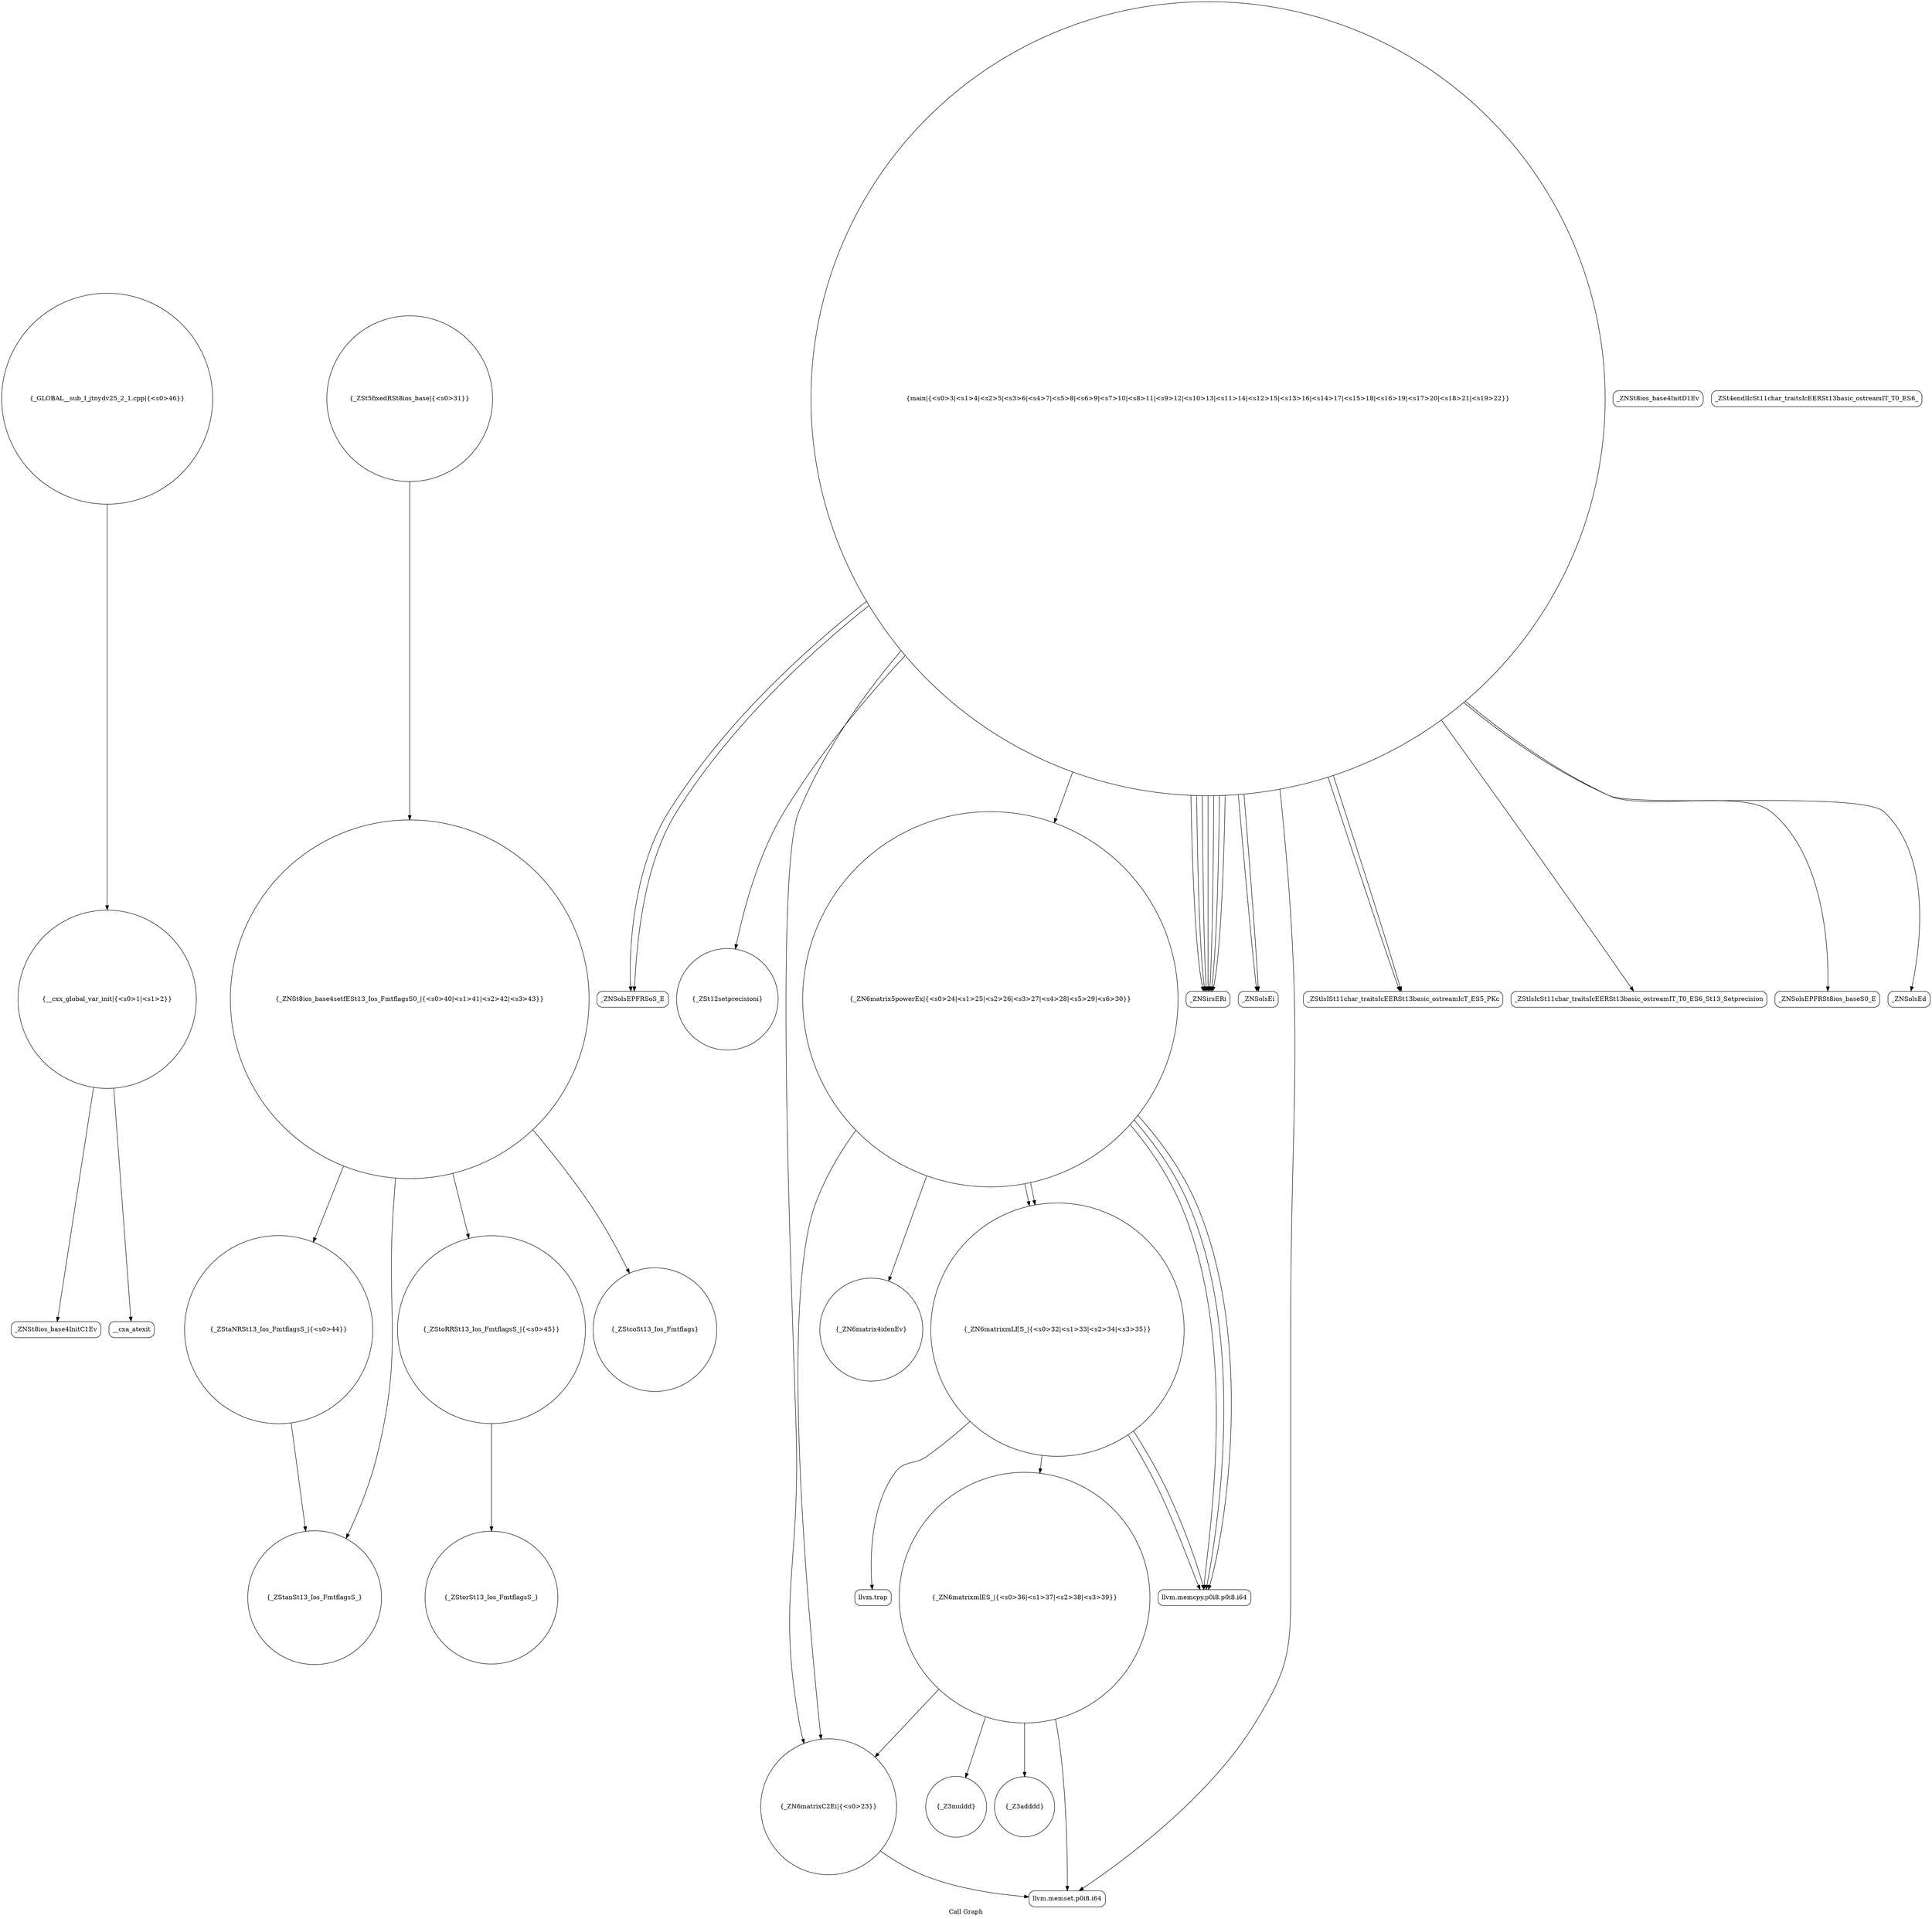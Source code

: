 digraph "Call Graph" {
	label="Call Graph";

	Node0x561514bf2670 [shape=record,shape=circle,label="{__cxx_global_var_init|{<s0>1|<s1>2}}"];
	Node0x561514bf2670:s0 -> Node0x561514bf2b00[color=black];
	Node0x561514bf2670:s1 -> Node0x561514bf2c00[color=black];
	Node0x561514bf3780 [shape=record,shape=circle,label="{_ZStaNRSt13_Ios_FmtflagsS_|{<s0>44}}"];
	Node0x561514bf3780:s0 -> Node0x561514bf3900[color=black];
	Node0x561514bf2e00 [shape=record,shape=Mrecord,label="{_ZNSolsEPFRSoS_E}"];
	Node0x561514bf3180 [shape=record,shape=circle,label="{_ZSt12setprecisioni}"];
	Node0x561514bf3500 [shape=record,shape=circle,label="{_ZN6matrixmlES_|{<s0>36|<s1>37|<s2>38|<s3>39}}"];
	Node0x561514bf3500:s0 -> Node0x561514bf2f80[color=black];
	Node0x561514bf3500:s1 -> Node0x561514bf2f00[color=black];
	Node0x561514bf3500:s2 -> Node0x561514bf3680[color=black];
	Node0x561514bf3500:s3 -> Node0x561514bf3600[color=black];
	Node0x561514bf2b80 [shape=record,shape=Mrecord,label="{_ZNSt8ios_base4InitD1Ev}"];
	Node0x561514bf3880 [shape=record,shape=circle,label="{_ZStoRRSt13_Ios_FmtflagsS_|{<s0>45}}"];
	Node0x561514bf3880:s0 -> Node0x561514bf3980[color=black];
	Node0x561514bf2f00 [shape=record,shape=Mrecord,label="{llvm.memset.p0i8.i64}"];
	Node0x561514bf3280 [shape=record,shape=circle,label="{_ZSt5fixedRSt8ios_base|{<s0>31}}"];
	Node0x561514bf3280:s0 -> Node0x561514bf3700[color=black];
	Node0x561514bf3600 [shape=record,shape=circle,label="{_Z3adddd}"];
	Node0x561514bf2c80 [shape=record,shape=circle,label="{main|{<s0>3|<s1>4|<s2>5|<s3>6|<s4>7|<s5>8|<s6>9|<s7>10|<s8>11|<s9>12|<s10>13|<s11>14|<s12>15|<s13>16|<s14>17|<s15>18|<s16>19|<s17>20|<s18>21|<s19>22}}"];
	Node0x561514bf2c80:s0 -> Node0x561514bf2d00[color=black];
	Node0x561514bf2c80:s1 -> Node0x561514bf2d80[color=black];
	Node0x561514bf2c80:s2 -> Node0x561514bf2e00[color=black];
	Node0x561514bf2c80:s3 -> Node0x561514bf2d00[color=black];
	Node0x561514bf2c80:s4 -> Node0x561514bf2d00[color=black];
	Node0x561514bf2c80:s5 -> Node0x561514bf2d00[color=black];
	Node0x561514bf2c80:s6 -> Node0x561514bf2d00[color=black];
	Node0x561514bf2c80:s7 -> Node0x561514bf2d00[color=black];
	Node0x561514bf2c80:s8 -> Node0x561514bf2d00[color=black];
	Node0x561514bf2c80:s9 -> Node0x561514bf2f00[color=black];
	Node0x561514bf2c80:s10 -> Node0x561514bf2f80[color=black];
	Node0x561514bf2c80:s11 -> Node0x561514bf3000[color=black];
	Node0x561514bf2c80:s12 -> Node0x561514bf3100[color=black];
	Node0x561514bf2c80:s13 -> Node0x561514bf2d80[color=black];
	Node0x561514bf2c80:s14 -> Node0x561514bf3100[color=black];
	Node0x561514bf2c80:s15 -> Node0x561514bf3180[color=black];
	Node0x561514bf2c80:s16 -> Node0x561514bf3080[color=black];
	Node0x561514bf2c80:s17 -> Node0x561514bf3200[color=black];
	Node0x561514bf2c80:s18 -> Node0x561514bf3300[color=black];
	Node0x561514bf2c80:s19 -> Node0x561514bf2e00[color=black];
	Node0x561514bf3980 [shape=record,shape=circle,label="{_ZStorSt13_Ios_FmtflagsS_}"];
	Node0x561514bf3000 [shape=record,shape=circle,label="{_ZN6matrix5powerEx|{<s0>24|<s1>25|<s2>26|<s3>27|<s4>28|<s5>29|<s6>30}}"];
	Node0x561514bf3000:s0 -> Node0x561514bf2f80[color=black];
	Node0x561514bf3000:s1 -> Node0x561514bf3380[color=black];
	Node0x561514bf3000:s2 -> Node0x561514bf3400[color=black];
	Node0x561514bf3000:s3 -> Node0x561514bf3380[color=black];
	Node0x561514bf3000:s4 -> Node0x561514bf3480[color=black];
	Node0x561514bf3000:s5 -> Node0x561514bf3380[color=black];
	Node0x561514bf3000:s6 -> Node0x561514bf3480[color=black];
	Node0x561514bf3380 [shape=record,shape=Mrecord,label="{llvm.memcpy.p0i8.p0i8.i64}"];
	Node0x561514bf3700 [shape=record,shape=circle,label="{_ZNSt8ios_base4setfESt13_Ios_FmtflagsS0_|{<s0>40|<s1>41|<s2>42|<s3>43}}"];
	Node0x561514bf3700:s0 -> Node0x561514bf3800[color=black];
	Node0x561514bf3700:s1 -> Node0x561514bf3780[color=black];
	Node0x561514bf3700:s2 -> Node0x561514bf3900[color=black];
	Node0x561514bf3700:s3 -> Node0x561514bf3880[color=black];
	Node0x561514bf2d80 [shape=record,shape=Mrecord,label="{_ZNSolsEi}"];
	Node0x561514bf3100 [shape=record,shape=Mrecord,label="{_ZStlsISt11char_traitsIcEERSt13basic_ostreamIcT_ES5_PKc}"];
	Node0x561514bf3480 [shape=record,shape=circle,label="{_ZN6matrixmLES_|{<s0>32|<s1>33|<s2>34|<s3>35}}"];
	Node0x561514bf3480:s0 -> Node0x561514bf3380[color=black];
	Node0x561514bf3480:s1 -> Node0x561514bf3500[color=black];
	Node0x561514bf3480:s2 -> Node0x561514bf3380[color=black];
	Node0x561514bf3480:s3 -> Node0x561514bf3580[color=black];
	Node0x561514bf2b00 [shape=record,shape=Mrecord,label="{_ZNSt8ios_base4InitC1Ev}"];
	Node0x561514bf3800 [shape=record,shape=circle,label="{_ZStcoSt13_Ios_Fmtflags}"];
	Node0x561514bf2e80 [shape=record,shape=Mrecord,label="{_ZSt4endlIcSt11char_traitsIcEERSt13basic_ostreamIT_T0_ES6_}"];
	Node0x561514bf3200 [shape=record,shape=Mrecord,label="{_ZNSolsEPFRSt8ios_baseS0_E}"];
	Node0x561514bf3580 [shape=record,shape=Mrecord,label="{llvm.trap}"];
	Node0x561514bf2c00 [shape=record,shape=Mrecord,label="{__cxa_atexit}"];
	Node0x561514bf3900 [shape=record,shape=circle,label="{_ZStanSt13_Ios_FmtflagsS_}"];
	Node0x561514bf2f80 [shape=record,shape=circle,label="{_ZN6matrixC2Ei|{<s0>23}}"];
	Node0x561514bf2f80:s0 -> Node0x561514bf2f00[color=black];
	Node0x561514bf3300 [shape=record,shape=Mrecord,label="{_ZNSolsEd}"];
	Node0x561514bf3680 [shape=record,shape=circle,label="{_Z3muldd}"];
	Node0x561514bf2d00 [shape=record,shape=Mrecord,label="{_ZNSirsERi}"];
	Node0x561514bf3a00 [shape=record,shape=circle,label="{_GLOBAL__sub_I_jtnydv25_2_1.cpp|{<s0>46}}"];
	Node0x561514bf3a00:s0 -> Node0x561514bf2670[color=black];
	Node0x561514bf3080 [shape=record,shape=Mrecord,label="{_ZStlsIcSt11char_traitsIcEERSt13basic_ostreamIT_T0_ES6_St13_Setprecision}"];
	Node0x561514bf3400 [shape=record,shape=circle,label="{_ZN6matrix4idenEv}"];
}

